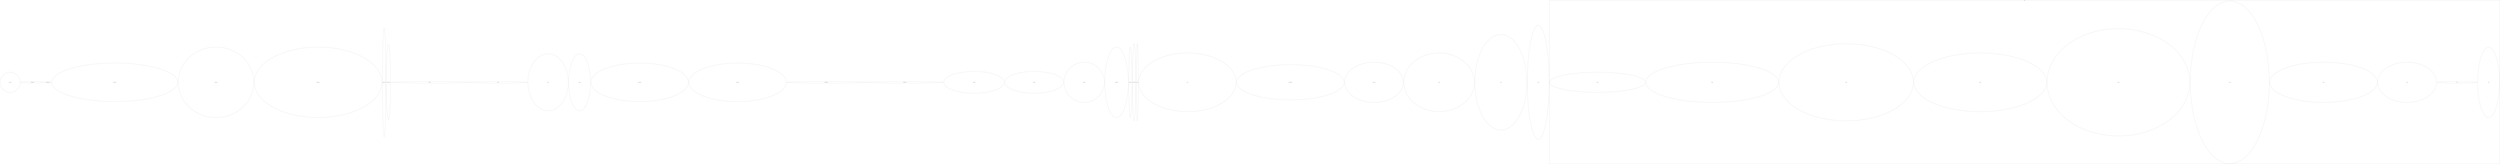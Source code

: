 digraph _Users_stefan_Sites_3dArch_x3d {
      "basisTests.x3d" [width=12,height=12 ];
      "basisTestsEdge.x3d" [width=14,height=1 ];
      "basisTestsNurbs.x3d" [width=4,height=1 ];
      "basisTestsText.x3d" [width=75,height=23 ];
      "dependency.dot" [width=45,height=42 ];
      "image_graphviz.dot" [width=76,height=42 ];
      "layeredLayout.dot" [width=2,height=65 ];
      "nurbsTestWindows.x3d" [width=2,height=45 ];
      "parser.adot" [width=46,height=1 ];
      "parser.dot" [width=35,height=1 ];
      "parser.pdf" [width=24,height=34 ];
      "parsera.dot" [width=13,height=34 ];
      "simpleGraph.adot" [width=58,height=23 ];
      "simpleGraph.dot" [width=58,height=23 ];
      "simpleGraph2D.adot" [width=47,height=1 ];
      "simpleGraph2D.dot" [width=46,height=1 ];
      "subgraph.adot" [width=36,height=13 ];
      "subgraph.dot" [width=35,height=13 ];
      "subgraph.pdf" [width=24,height=24 ];
      "subgraphTest.adot" [width=14,height=42 ];
      "subgraphTest.dot" [width=1,height=42 ];
      "subgraphTest.pdf" [width=1,height=46 ];
      "temp.adot" [width=1,height=46 ];
      "temp.dot" [width=58,height=35 ];
      "testTransparency.x3d" [width=64,height=21 ];
      "tvoicerWeb.x3d" [width=35,height=24 ];
      "world.adot" [width=42,height=35 ];
      "world.dot" [width=31,height=57 ];
      "world.pdf" [width=13,height=68 ];
      subgraph cluster_vrml_0 {
           graph [label=vrml_0 ];
           "3d.html" [width=13,height=42 ];
           "3d.vrml" [width=24,height=1 ];
           "node1.png" [width=35,height=24 ];
           "node10.png" [width=64,height=24 ];
           "node12.png" [width=47,height=97 ];
           "node16.png" [width=85,height=64 ];
           "node3.png" [width=79,height=35 ];
           "node4.png" [width=80,height=46 ];
           "node6.png" [width=79,height=24 ];
           "node8.png" [width=57,height=12 ];
      }
     } 